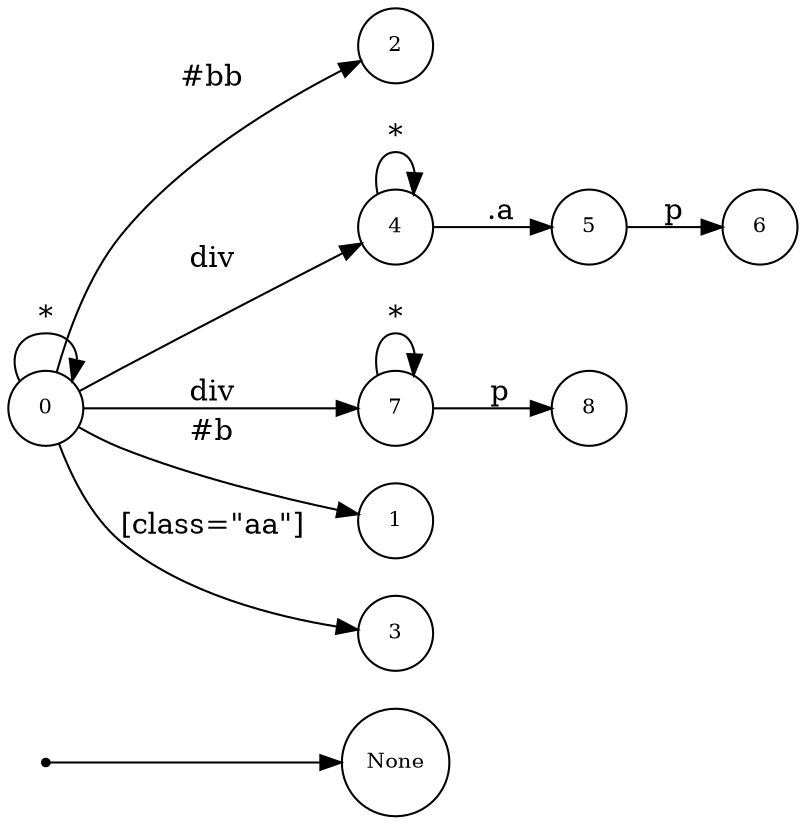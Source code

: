 digraph NFA {
  rankdir=LR;
  node [shape=circle, fontsize=10];
  __start [shape=point, label=""];
  __start -> None;
  2 [label="2"];
  4 [label="4"];
  7 [label="7"];
  6 [label="6"];
  8 [label="8"];
  1 [label="1"];
  0 [label="0"];
  5 [label="5"];
  3 [label="3"];
  { node [shape=doublecircle]; 1 2 3 6 8 }
  0 -> 0 [label="*"];
  0 -> 1 [label="#b"];
  0 -> 2 [label="#bb"];
  0 -> 3 [label="[class=\"aa\"]"];
  0 -> 4 [label="div"];
  4 -> 4 [label="*"];
  4 -> 5 [label=".a"];
  5 -> 6 [label="p"];
  0 -> 7 [label="div"];
  7 -> 7 [label="*"];
  7 -> 8 [label="p"];
}
